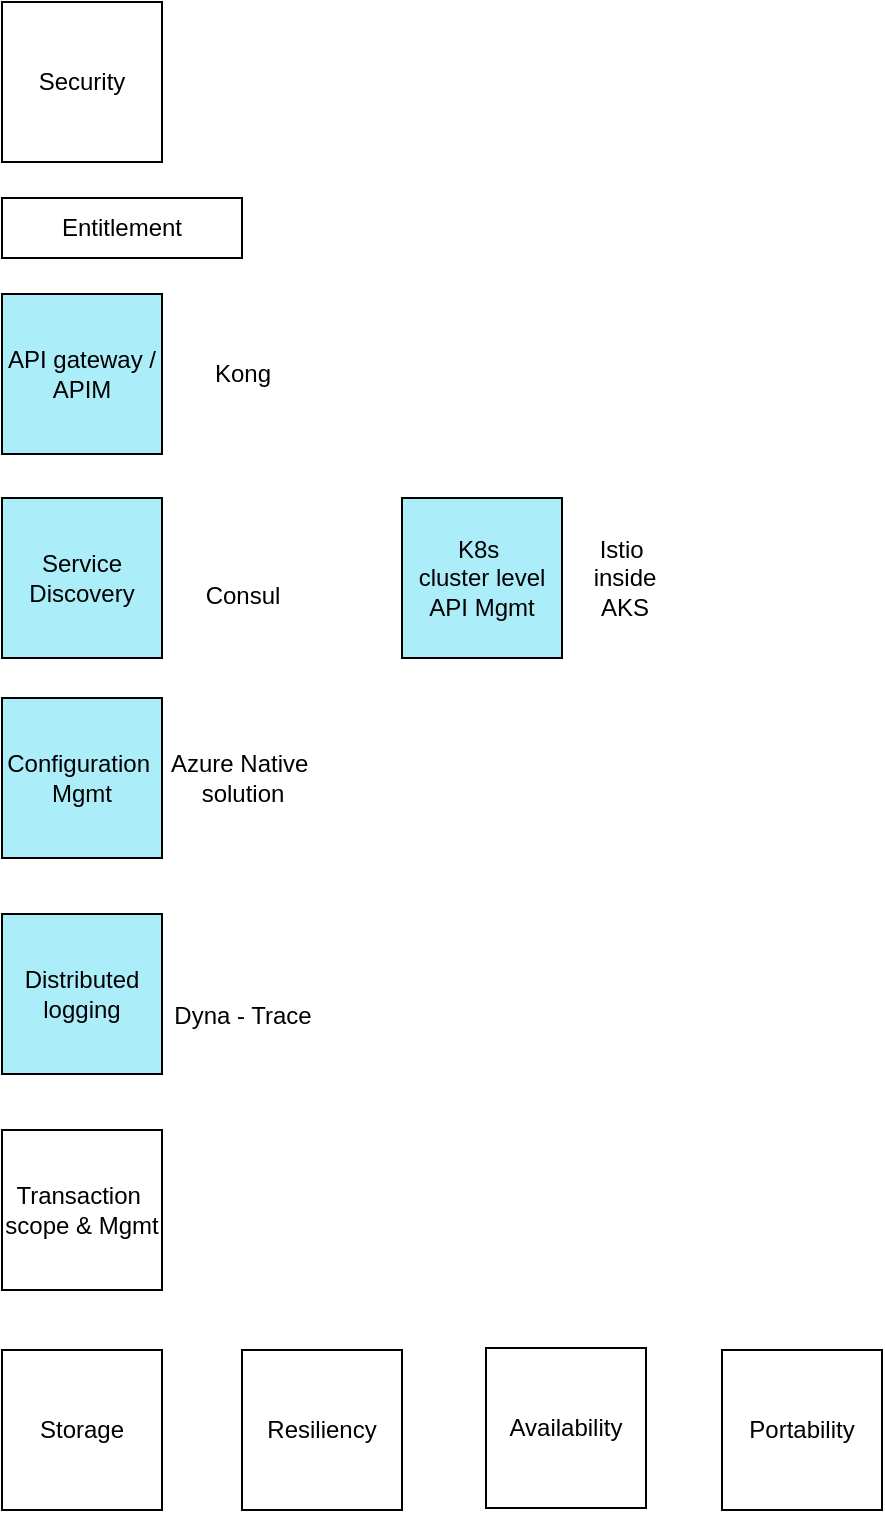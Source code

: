 <mxfile version="20.1.1" type="device" pages="3"><diagram id="pzwa1_AcOMUlFhJTkbeB" name="Page-1"><mxGraphModel dx="1024" dy="533" grid="1" gridSize="10" guides="1" tooltips="1" connect="1" arrows="1" fold="1" page="1" pageScale="1" pageWidth="1169" pageHeight="827" math="0" shadow="0"><root><mxCell id="0"/><mxCell id="1" parent="0"/><mxCell id="qERzOpDi5NYY3EXe7nM7-1" value="Security" style="whiteSpace=wrap;html=1;aspect=fixed;" parent="1" vertex="1"><mxGeometry x="40" y="13" width="80" height="80" as="geometry"/></mxCell><mxCell id="qERzOpDi5NYY3EXe7nM7-2" value="API gateway / APIM" style="whiteSpace=wrap;html=1;aspect=fixed;fillColor=#ACEDFA;" parent="1" vertex="1"><mxGeometry x="40" y="159" width="80" height="80" as="geometry"/></mxCell><mxCell id="qERzOpDi5NYY3EXe7nM7-3" value="Service Discovery" style="whiteSpace=wrap;html=1;aspect=fixed;fillColor=#ACEDFA;" parent="1" vertex="1"><mxGeometry x="40" y="261" width="80" height="80" as="geometry"/></mxCell><mxCell id="qERzOpDi5NYY3EXe7nM7-4" value="Distributed logging" style="whiteSpace=wrap;html=1;aspect=fixed;fillColor=#ACEDFA;" parent="1" vertex="1"><mxGeometry x="40" y="469" width="80" height="80" as="geometry"/></mxCell><mxCell id="qERzOpDi5NYY3EXe7nM7-5" value="Transaction&amp;nbsp;&lt;br&gt;scope &amp;amp; Mgmt" style="whiteSpace=wrap;html=1;aspect=fixed;" parent="1" vertex="1"><mxGeometry x="40" y="577" width="80" height="80" as="geometry"/></mxCell><mxCell id="qERzOpDi5NYY3EXe7nM7-6" value="Resiliency" style="whiteSpace=wrap;html=1;aspect=fixed;" parent="1" vertex="1"><mxGeometry x="160" y="687" width="80" height="80" as="geometry"/></mxCell><mxCell id="qERzOpDi5NYY3EXe7nM7-7" value="Availability" style="whiteSpace=wrap;html=1;aspect=fixed;" parent="1" vertex="1"><mxGeometry x="282" y="686" width="80" height="80" as="geometry"/></mxCell><mxCell id="qERzOpDi5NYY3EXe7nM7-8" value="Configuration&amp;nbsp;&lt;br&gt;Mgmt" style="whiteSpace=wrap;html=1;aspect=fixed;fillColor=#ACEDFA;" parent="1" vertex="1"><mxGeometry x="40" y="361" width="80" height="80" as="geometry"/></mxCell><mxCell id="qERzOpDi5NYY3EXe7nM7-9" value="Portability" style="whiteSpace=wrap;html=1;aspect=fixed;" parent="1" vertex="1"><mxGeometry x="400" y="687" width="80" height="80" as="geometry"/></mxCell><mxCell id="qERzOpDi5NYY3EXe7nM7-10" value="Storage" style="whiteSpace=wrap;html=1;aspect=fixed;" parent="1" vertex="1"><mxGeometry x="40" y="687" width="80" height="80" as="geometry"/></mxCell><mxCell id="qERzOpDi5NYY3EXe7nM7-11" value="Entitlement" style="rounded=0;whiteSpace=wrap;html=1;" parent="1" vertex="1"><mxGeometry x="40" y="111" width="120" height="30" as="geometry"/></mxCell><mxCell id="87uvDbdM7ir-Efa-ApIl-1" value="Kong" style="text;html=1;resizable=0;autosize=1;align=center;verticalAlign=middle;points=[];fillColor=none;strokeColor=none;rounded=0;" parent="1" vertex="1"><mxGeometry x="140" y="189" width="40" height="20" as="geometry"/></mxCell><mxCell id="87uvDbdM7ir-Efa-ApIl-2" value="Consul" style="text;html=1;resizable=0;autosize=1;align=center;verticalAlign=middle;points=[];fillColor=none;strokeColor=none;rounded=0;" parent="1" vertex="1"><mxGeometry x="135" y="300" width="50" height="20" as="geometry"/></mxCell><mxCell id="87uvDbdM7ir-Efa-ApIl-3" value="Dyna - Trace" style="text;html=1;resizable=0;autosize=1;align=center;verticalAlign=middle;points=[];fillColor=none;strokeColor=none;rounded=0;" parent="1" vertex="1"><mxGeometry x="120" y="510" width="80" height="20" as="geometry"/></mxCell><mxCell id="87uvDbdM7ir-Efa-ApIl-4" value="Azure Native&amp;nbsp;&lt;br&gt;solution" style="text;html=1;resizable=0;autosize=1;align=center;verticalAlign=middle;points=[];fillColor=none;strokeColor=none;rounded=0;" parent="1" vertex="1"><mxGeometry x="115" y="386" width="90" height="30" as="geometry"/></mxCell><mxCell id="87uvDbdM7ir-Efa-ApIl-5" value="K8s&amp;nbsp;&lt;br&gt;cluster level&lt;br&gt;API Mgmt" style="whiteSpace=wrap;html=1;aspect=fixed;fillColor=#ACEDFA;" parent="1" vertex="1"><mxGeometry x="240" y="261" width="80" height="80" as="geometry"/></mxCell><mxCell id="87uvDbdM7ir-Efa-ApIl-6" value="Istio&amp;nbsp;&lt;br&gt;inside&lt;br&gt;AKS" style="text;html=1;resizable=0;autosize=1;align=center;verticalAlign=middle;points=[];fillColor=none;strokeColor=none;rounded=0;" parent="1" vertex="1"><mxGeometry x="326" y="276" width="50" height="50" as="geometry"/></mxCell></root></mxGraphModel></diagram><diagram id="tFKv_8rlRh3XCt6uLPv4" name="Ecosystem"><mxGraphModel dx="1024" dy="533" grid="1" gridSize="10" guides="1" tooltips="1" connect="1" arrows="1" fold="1" page="1" pageScale="1" pageWidth="1169" pageHeight="827" math="0" shadow="0"><root><mxCell id="0"/><mxCell id="1" parent="0"/><mxCell id="7BwwPTL7TxBXleDs6BKh-35" value="" style="rounded=0;whiteSpace=wrap;html=1;fontSize=7;strokeColor=#33FF33;fillColor=#fff2cc;opacity=20;strokeWidth=4;dashed=1;" parent="1" vertex="1"><mxGeometry x="145" y="187" width="880" height="403" as="geometry"/></mxCell><mxCell id="7BwwPTL7TxBXleDs6BKh-30" value="" style="rounded=1;whiteSpace=wrap;html=1;fontSize=7;strokeColor=#000000;fillColor=none;" parent="1" vertex="1"><mxGeometry x="511" y="473" width="409" height="107" as="geometry"/></mxCell><mxCell id="7BwwPTL7TxBXleDs6BKh-1" value="KONG (APIM Layer) - External Facing" style="rounded=1;whiteSpace=wrap;html=1;" parent="1" vertex="1"><mxGeometry x="160" y="130" width="840" height="40" as="geometry"/></mxCell><mxCell id="7BwwPTL7TxBXleDs6BKh-2" value="Service Discovery&amp;nbsp;&lt;br&gt;Registry&lt;br&gt;(Consul)" style="rounded=1;whiteSpace=wrap;html=1;" parent="1" vertex="1"><mxGeometry x="160" y="210" width="120" height="110" as="geometry"/></mxCell><mxCell id="7BwwPTL7TxBXleDs6BKh-3" value="Aggregation Layer (BFF or Interface layer)" style="rounded=1;whiteSpace=wrap;html=1;" parent="1" vertex="1"><mxGeometry x="320" y="230" width="680" height="60" as="geometry"/></mxCell><mxCell id="7BwwPTL7TxBXleDs6BKh-5" value="AKS&amp;nbsp;&lt;br&gt;cluster" style="shape=cube;whiteSpace=wrap;html=1;boundedLbl=1;backgroundOutline=1;darkOpacity=0.05;darkOpacity2=0.1;" parent="1" vertex="1"><mxGeometry x="510" y="350" width="90" height="90" as="geometry"/></mxCell><mxCell id="7BwwPTL7TxBXleDs6BKh-6" value="AKS&amp;nbsp;&lt;br&gt;cluster" style="shape=cube;whiteSpace=wrap;html=1;boundedLbl=1;backgroundOutline=1;darkOpacity=0.05;darkOpacity2=0.1;" parent="1" vertex="1"><mxGeometry x="820" y="344" width="90" height="96" as="geometry"/></mxCell><mxCell id="7BwwPTL7TxBXleDs6BKh-7" value="AKS&amp;nbsp;&lt;br&gt;cluster" style="shape=cube;whiteSpace=wrap;html=1;boundedLbl=1;backgroundOutline=1;darkOpacity=0.05;darkOpacity2=0.1;" parent="1" vertex="1"><mxGeometry x="670" y="350" width="90" height="90" as="geometry"/></mxCell><mxCell id="7BwwPTL7TxBXleDs6BKh-8" value="" style="whiteSpace=wrap;html=1;aspect=fixed;fillColor=#6666FF;strokeColor=none;" parent="1" vertex="1"><mxGeometry x="576" y="374" width="20" height="20" as="geometry"/></mxCell><mxCell id="7BwwPTL7TxBXleDs6BKh-9" value="" style="whiteSpace=wrap;html=1;aspect=fixed;fillColor=#6666FF;strokeColor=none;" parent="1" vertex="1"><mxGeometry x="738" y="372" width="20" height="20" as="geometry"/></mxCell><mxCell id="7BwwPTL7TxBXleDs6BKh-10" value="" style="whiteSpace=wrap;html=1;aspect=fixed;fillColor=#6666FF;strokeColor=none;" parent="1" vertex="1"><mxGeometry x="887" y="368" width="20" height="20" as="geometry"/></mxCell><mxCell id="7BwwPTL7TxBXleDs6BKh-11" value="" style="whiteSpace=wrap;html=1;aspect=fixed;fillColor=#6666FF;strokeColor=none;" parent="1" vertex="1"><mxGeometry x="40" y="590" width="20" height="20" as="geometry"/></mxCell><mxCell id="7BwwPTL7TxBXleDs6BKh-12" value="Istio Service Mesh" style="text;html=1;resizable=0;autosize=1;align=center;verticalAlign=middle;points=[];fillColor=none;strokeColor=none;rounded=0;" parent="1" vertex="1"><mxGeometry x="82" y="590" width="110" height="20" as="geometry"/></mxCell><mxCell id="7BwwPTL7TxBXleDs6BKh-13" value="Common Configuration&lt;br style=&quot;font-size: 8px;&quot;&gt;(Azure Configuration)" style="rounded=1;whiteSpace=wrap;html=1;fontSize=8;" parent="1" vertex="1"><mxGeometry x="511" y="319" width="400" height="20" as="geometry"/></mxCell><mxCell id="7BwwPTL7TxBXleDs6BKh-14" value="Secure&amp;nbsp;&lt;br style=&quot;font-size: 7px&quot;&gt;Data&amp;nbsp;&lt;br style=&quot;font-size: 7px&quot;&gt;Store&lt;br style=&quot;font-size: 7px&quot;&gt;(Key Vault - Azure /Consul?)" style="rounded=1;whiteSpace=wrap;html=1;fontSize=7;" parent="1" vertex="1"><mxGeometry x="413" y="324" width="80" height="116" as="geometry"/></mxCell><mxCell id="7BwwPTL7TxBXleDs6BKh-15" value="" style="html=1;verticalLabelPosition=bottom;align=center;labelBackgroundColor=#ffffff;verticalAlign=top;strokeWidth=2;strokeColor=#FF0080;shadow=0;dashed=0;shape=mxgraph.ios7.icons.locked;fontSize=7;fillColor=#FF0080;" parent="1" vertex="1"><mxGeometry x="403" y="430" width="24" height="30" as="geometry"/></mxCell><mxCell id="7BwwPTL7TxBXleDs6BKh-16" value="Distributed&lt;br&gt;Tracing&lt;br&gt;(Dyna Trace)" style="rounded=1;whiteSpace=wrap;html=1;" parent="1" vertex="1"><mxGeometry x="1040" y="130" width="60" height="310" as="geometry"/></mxCell><mxCell id="7BwwPTL7TxBXleDs6BKh-17" value="Monitoring" style="rounded=1;whiteSpace=wrap;html=1;" parent="1" vertex="1"><mxGeometry x="60" y="120" width="60" height="440" as="geometry"/></mxCell><mxCell id="7BwwPTL7TxBXleDs6BKh-18" value="" style="shape=cylinder3;whiteSpace=wrap;html=1;boundedLbl=1;backgroundOutline=1;size=15;fontSize=7;strokeColor=#000000;fillColor=#FF0080;" parent="1" vertex="1"><mxGeometry x="539" y="480" width="45" height="60" as="geometry"/></mxCell><mxCell id="7BwwPTL7TxBXleDs6BKh-19" value="" style="shape=cylinder3;whiteSpace=wrap;html=1;boundedLbl=1;backgroundOutline=1;size=15;fontSize=7;strokeColor=#000000;fillColor=#FF0080;" parent="1" vertex="1"><mxGeometry x="639" y="480" width="45" height="60" as="geometry"/></mxCell><mxCell id="7BwwPTL7TxBXleDs6BKh-20" value="" style="shape=cylinder3;whiteSpace=wrap;html=1;boundedLbl=1;backgroundOutline=1;size=15;fontSize=7;strokeColor=#000000;fillColor=#FF99FF;" parent="1" vertex="1"><mxGeometry x="739.5" y="479" width="45" height="60" as="geometry"/></mxCell><mxCell id="7BwwPTL7TxBXleDs6BKh-21" value="" style="shape=cylinder3;whiteSpace=wrap;html=1;boundedLbl=1;backgroundOutline=1;size=15;fontSize=7;strokeColor=#000000;fillColor=#FFCCE6;" parent="1" vertex="1"><mxGeometry x="844" y="480" width="45" height="60" as="geometry"/></mxCell><mxCell id="7BwwPTL7TxBXleDs6BKh-22" value="" style="sketch=0;outlineConnect=0;fontColor=#232F3E;gradientColor=none;fillColor=#2E27AD;strokeColor=none;dashed=0;verticalLabelPosition=bottom;verticalAlign=top;align=center;html=1;fontSize=12;fontStyle=0;aspect=fixed;pointerEvents=1;shape=mxgraph.aws4.cache_node;" parent="1" vertex="1"><mxGeometry x="940" y="348" width="60" height="60" as="geometry"/></mxCell><mxCell id="7BwwPTL7TxBXleDs6BKh-24" value="" style="shape=cylinder3;whiteSpace=wrap;html=1;boundedLbl=1;backgroundOutline=1;size=15;fontSize=7;strokeColor=#000000;fillColor=#FF0080;" parent="1" vertex="1"><mxGeometry x="27.5" y="630" width="45" height="60" as="geometry"/></mxCell><mxCell id="7BwwPTL7TxBXleDs6BKh-25" value="RDBMS" style="text;html=1;resizable=0;autosize=1;align=center;verticalAlign=middle;points=[];fillColor=none;strokeColor=none;rounded=0;" parent="1" vertex="1"><mxGeometry x="107" y="650" width="60" height="20" as="geometry"/></mxCell><mxCell id="7BwwPTL7TxBXleDs6BKh-26" value="" style="shape=cylinder3;whiteSpace=wrap;html=1;boundedLbl=1;backgroundOutline=1;size=15;fontSize=7;strokeColor=#000000;fillColor=#FF99FF;" parent="1" vertex="1"><mxGeometry x="27.5" y="710" width="45" height="60" as="geometry"/></mxCell><mxCell id="7BwwPTL7TxBXleDs6BKh-27" value="NoSQL" style="text;html=1;resizable=0;autosize=1;align=center;verticalAlign=middle;points=[];fillColor=none;strokeColor=none;rounded=0;" parent="1" vertex="1"><mxGeometry x="112" y="720" width="50" height="20" as="geometry"/></mxCell><mxCell id="7BwwPTL7TxBXleDs6BKh-28" value="" style="shape=cylinder3;whiteSpace=wrap;html=1;boundedLbl=1;backgroundOutline=1;size=15;fontSize=7;strokeColor=#000000;fillColor=#FFCCE6;" parent="1" vertex="1"><mxGeometry x="27.5" y="790" width="45" height="60" as="geometry"/></mxCell><mxCell id="7BwwPTL7TxBXleDs6BKh-29" value="File Storage" style="text;html=1;resizable=0;autosize=1;align=center;verticalAlign=middle;points=[];fillColor=none;strokeColor=none;rounded=0;" parent="1" vertex="1"><mxGeometry x="97" y="807" width="80" height="20" as="geometry"/></mxCell><mxCell id="7BwwPTL7TxBXleDs6BKh-31" value="Persistent Layer" style="text;html=1;resizable=0;autosize=1;align=center;verticalAlign=middle;points=[];fillColor=none;strokeColor=none;rounded=0;" parent="1" vertex="1"><mxGeometry x="650" y="555" width="100" height="20" as="geometry"/></mxCell><mxCell id="7BwwPTL7TxBXleDs6BKh-32" value="Application UI" style="rounded=1;whiteSpace=wrap;html=1;" parent="1" vertex="1"><mxGeometry x="162" y="60" width="840" height="40" as="geometry"/></mxCell><mxCell id="7BwwPTL7TxBXleDs6BKh-33" value="" style="aspect=fixed;html=1;points=[];align=center;image;fontSize=12;image=img/lib/azure2/networking/Virtual_Networks.svg;strokeColor=#000000;fillColor=none;" parent="1" vertex="1"><mxGeometry x="125.5" y="177" width="33.5" height="20" as="geometry"/></mxCell><mxCell id="7BwwPTL7TxBXleDs6BKh-34" value="" style="aspect=fixed;html=1;points=[];align=center;image;fontSize=12;image=img/lib/azure2/networking/Azure_Firewall_Manager.svg;strokeColor=#000000;fillColor=none;" parent="1" vertex="1"><mxGeometry x="130.59" y="200" width="23.33" height="20" as="geometry"/></mxCell></root></mxGraphModel></diagram><diagram id="wYx85ADpIegBDx2kwiks" name="Netwrok InterOp"><mxGraphModel dx="1024" dy="533" grid="1" gridSize="10" guides="1" tooltips="1" connect="1" arrows="1" fold="1" page="1" pageScale="1" pageWidth="1169" pageHeight="827" math="0" shadow="0"><root><mxCell id="0"/><mxCell id="1" parent="0"/></root></mxGraphModel></diagram></mxfile>